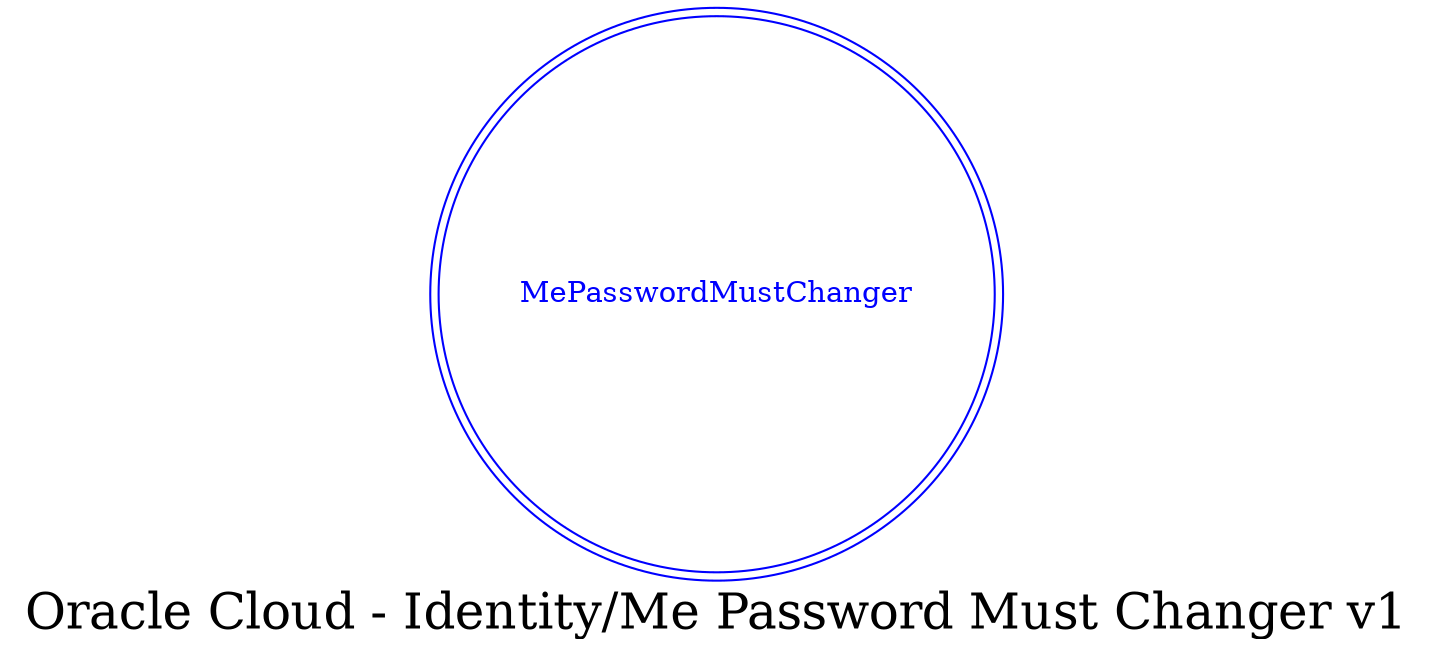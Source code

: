 digraph LexiconGraph {
graph[label="Oracle Cloud - Identity/Me Password Must Changer v1", fontsize=24]
splines=true
"MePasswordMustChanger" [color=blue, fontcolor=blue, shape=doublecircle]
}
